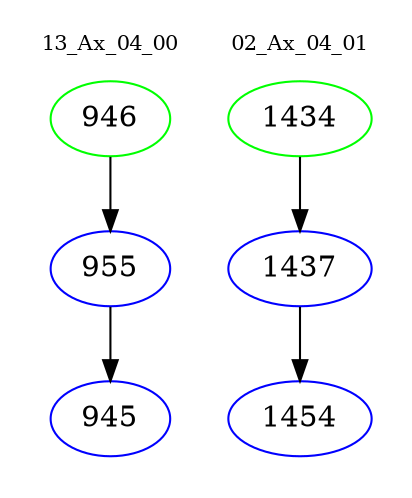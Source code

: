 digraph{
subgraph cluster_0 {
color = white
label = "13_Ax_04_00";
fontsize=10;
T0_946 [label="946", color="green"]
T0_946 -> T0_955 [color="black"]
T0_955 [label="955", color="blue"]
T0_955 -> T0_945 [color="black"]
T0_945 [label="945", color="blue"]
}
subgraph cluster_1 {
color = white
label = "02_Ax_04_01";
fontsize=10;
T1_1434 [label="1434", color="green"]
T1_1434 -> T1_1437 [color="black"]
T1_1437 [label="1437", color="blue"]
T1_1437 -> T1_1454 [color="black"]
T1_1454 [label="1454", color="blue"]
}
}
